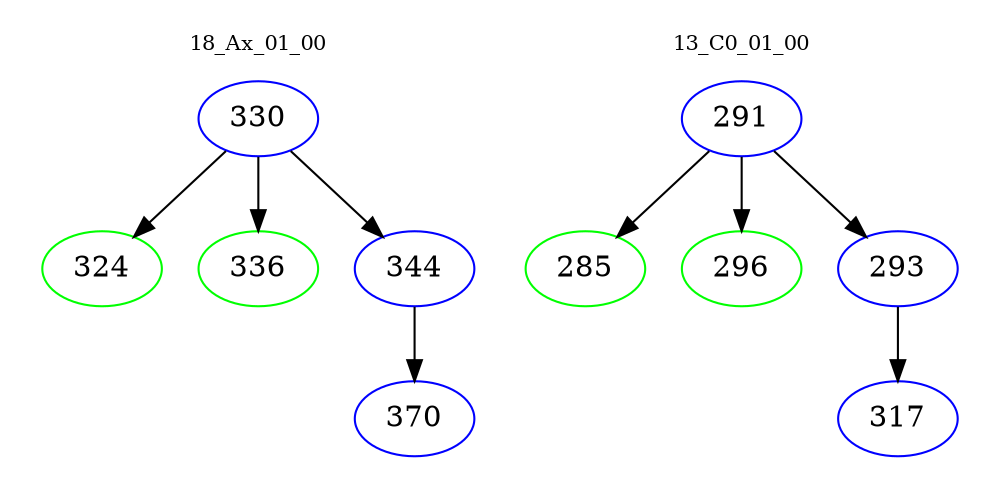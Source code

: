 digraph{
subgraph cluster_0 {
color = white
label = "18_Ax_01_00";
fontsize=10;
T0_330 [label="330", color="blue"]
T0_330 -> T0_324 [color="black"]
T0_324 [label="324", color="green"]
T0_330 -> T0_336 [color="black"]
T0_336 [label="336", color="green"]
T0_330 -> T0_344 [color="black"]
T0_344 [label="344", color="blue"]
T0_344 -> T0_370 [color="black"]
T0_370 [label="370", color="blue"]
}
subgraph cluster_1 {
color = white
label = "13_C0_01_00";
fontsize=10;
T1_291 [label="291", color="blue"]
T1_291 -> T1_285 [color="black"]
T1_285 [label="285", color="green"]
T1_291 -> T1_296 [color="black"]
T1_296 [label="296", color="green"]
T1_291 -> T1_293 [color="black"]
T1_293 [label="293", color="blue"]
T1_293 -> T1_317 [color="black"]
T1_317 [label="317", color="blue"]
}
}
